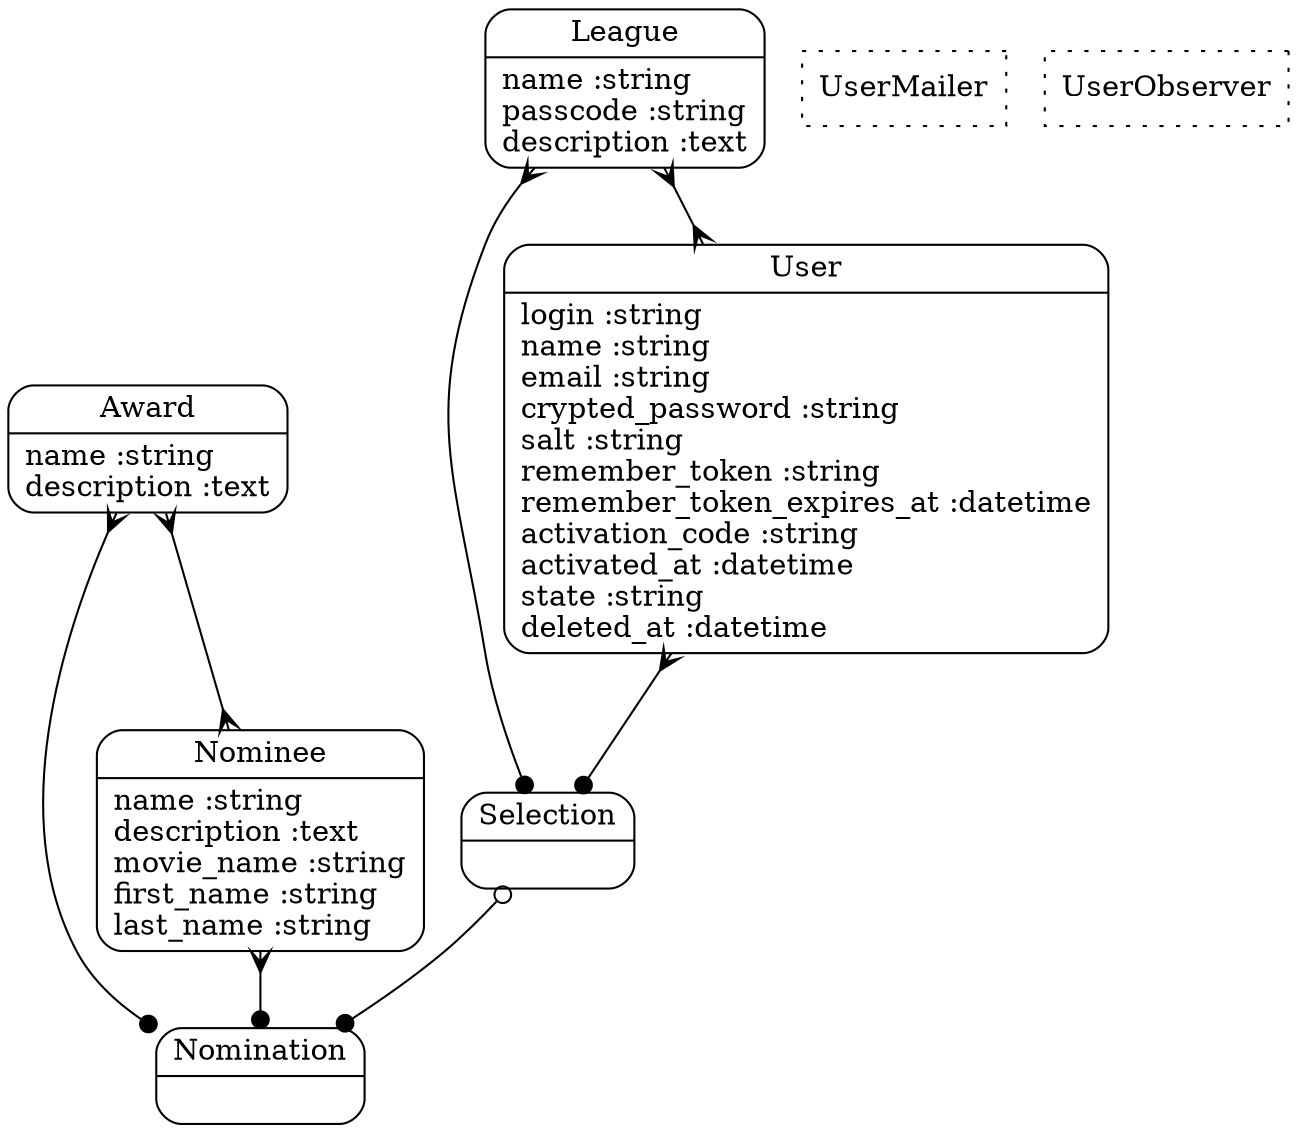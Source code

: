 digraph models_diagram {
	graph[overlap=false, splines=true]
	"Award" [shape=Mrecord, label="{Award|name :string\ldescription :text\l}"]
	"League" [shape=Mrecord, label="{League|name :string\lpasscode :string\ldescription :text\l}"]
	"Nomination" [shape=Mrecord, label="{Nomination|}"]
	"Nominee" [shape=Mrecord, label="{Nominee|name :string\ldescription :text\lmovie_name :string\lfirst_name :string\llast_name :string\l}"]
	"Selection" [shape=Mrecord, label="{Selection|}"]
	"User" [shape=Mrecord, label="{User|login :string\lname :string\lemail :string\lcrypted_password :string\lsalt :string\lremember_token :string\lremember_token_expires_at :datetime\lactivation_code :string\lactivated_at :datetime\lstate :string\ldeleted_at :datetime\l}"]
	"UserMailer" [shape=box, style=dotted, label="UserMailer"]
	"UserObserver" [shape=box, style=dotted, label="UserObserver"]
	"Award" -> "Nomination" [arrowtail=crow, arrowhead=dot, dir=both]
	"Award" -> "Nominee" [arrowtail=crow, arrowhead=crow, dir=both]
	"League" -> "User" [arrowtail=crow, arrowhead=crow, dir=both]
	"League" -> "Selection" [arrowtail=crow, arrowhead=dot, dir=both]
	"Nominee" -> "Nomination" [arrowtail=crow, arrowhead=dot, dir=both]
	"Selection" -> "Nomination" [arrowtail=odot, arrowhead=dot, dir=both]
	"User" -> "Selection" [arrowtail=crow, arrowhead=dot, dir=both]
}
